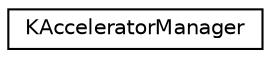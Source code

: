 digraph "Graphical Class Hierarchy"
{
  edge [fontname="Helvetica",fontsize="10",labelfontname="Helvetica",labelfontsize="10"];
  node [fontname="Helvetica",fontsize="10",shape=record];
  rankdir="LR";
  Node0 [label="KAcceleratorManager",height=0.2,width=0.4,color="black", fillcolor="white", style="filled",URL="$classKAcceleratorManager.html",tooltip="KDE Accelerator manager. "];
}
